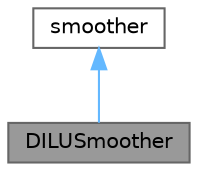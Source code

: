 digraph "DILUSmoother"
{
 // LATEX_PDF_SIZE
  bgcolor="transparent";
  edge [fontname=Helvetica,fontsize=10,labelfontname=Helvetica,labelfontsize=10];
  node [fontname=Helvetica,fontsize=10,shape=box,height=0.2,width=0.4];
  Node1 [id="Node000001",label="DILUSmoother",height=0.2,width=0.4,color="gray40", fillcolor="grey60", style="filled", fontcolor="black",tooltip="Simplified diagonal-based incomplete LU smoother for asymmetric matrices."];
  Node2 -> Node1 [id="edge1_Node000001_Node000002",dir="back",color="steelblue1",style="solid",tooltip=" "];
  Node2 [id="Node000002",label="smoother",height=0.2,width=0.4,color="gray40", fillcolor="white", style="filled",URL="$classFoam_1_1lduMatrix_1_1smoother.html",tooltip=" "];
}
